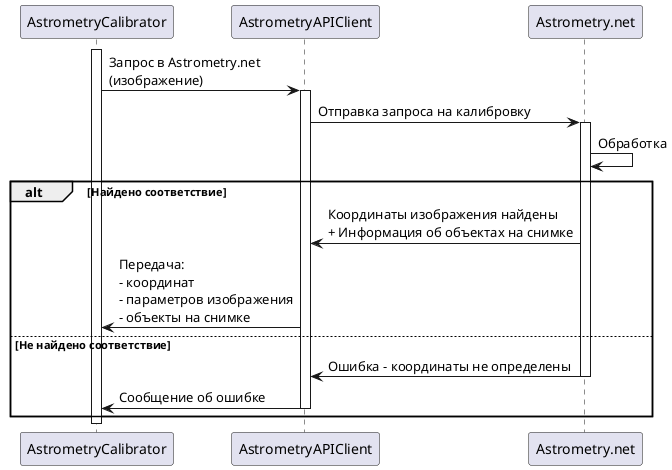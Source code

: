 @startuml
participant "AstrometryCalibrator" as ac
participant "AstrometryAPIClient" as api
participant "Astrometry.net" as astro

activate ac
ac -> api : Запрос в Astrometry.net\n(изображение)
activate api
api -> astro : Отправка запроса на калибровку
activate astro
astro -> astro : Обработка
alt Найдено соответствие
  astro -> api : Координаты изображения найдены\n+ Информация об объектах на снимке
  api -> ac : Передача:\n- координат\n- параметров изображения\n- объекты на снимке
else Не найдено соответствие
  astro -> api : Ошибка - координаты не определены
  deactivate astro
  api -> ac : Сообщение об ошибке
  deactivate api
end
deactivate ac
@enduml
